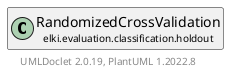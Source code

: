 @startuml
    remove .*\.(Instance|Par|Parameterizer|Factory)$
    set namespaceSeparator none
    hide empty fields
    hide empty methods

    class "<size:14>RandomizedCrossValidation.Par\n<size:10>elki.evaluation.classification.holdout" as elki.evaluation.classification.holdout.RandomizedCrossValidation.Par [[RandomizedCrossValidation.Par.html]] {
        {static} +NFOLD_ID: OptionID
        {static} +N_DEFAULT: int
        #nfold: int
        +configure(Parameterization): void
        +make(): RandomizedCrossValidation
    }

    abstract class "<size:14>RandomizedHoldout.Par\n<size:10>elki.evaluation.classification.holdout" as elki.evaluation.classification.holdout.RandomizedHoldout.Par [[RandomizedHoldout.Par.html]]
    class "<size:14>RandomizedCrossValidation\n<size:10>elki.evaluation.classification.holdout" as elki.evaluation.classification.holdout.RandomizedCrossValidation [[RandomizedCrossValidation.html]]

    elki.evaluation.classification.holdout.RandomizedHoldout.Par <|-- elki.evaluation.classification.holdout.RandomizedCrossValidation.Par
    elki.evaluation.classification.holdout.RandomizedCrossValidation +-- elki.evaluation.classification.holdout.RandomizedCrossValidation.Par

    center footer UMLDoclet 2.0.19, PlantUML 1.2022.8
@enduml
